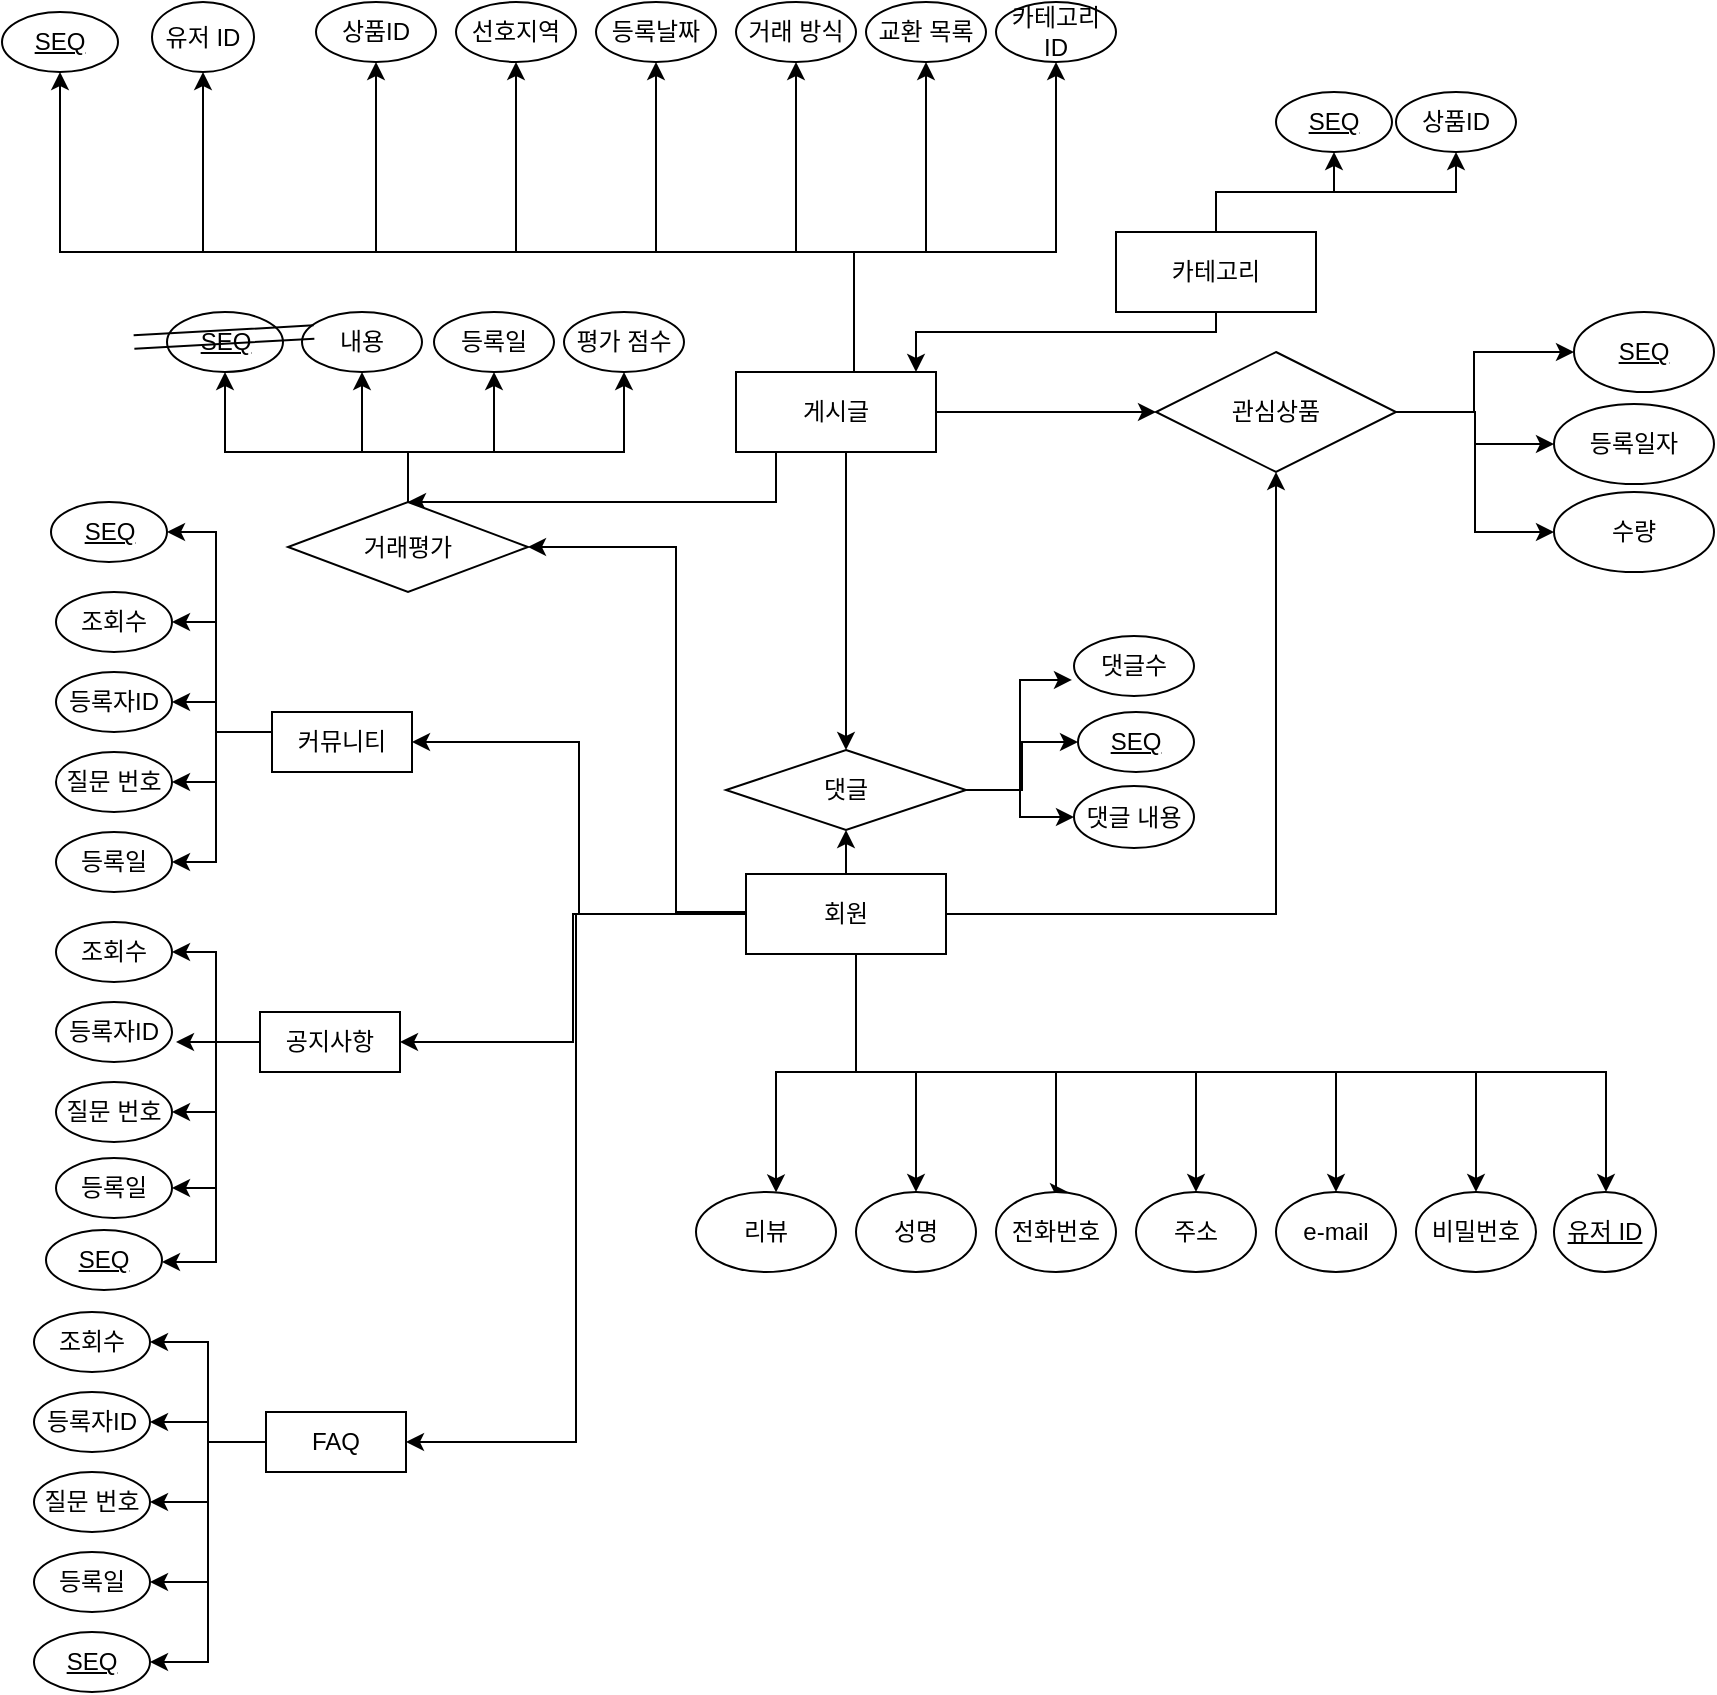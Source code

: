 <mxfile version="18.1.2" type="device"><diagram id="phJgaQzNt-c3V_tWWIej" name="Page-2"><mxGraphModel dx="1422" dy="729" grid="1" gridSize="10" guides="1" tooltips="1" connect="1" arrows="1" fold="1" page="1" pageScale="1" pageWidth="827" pageHeight="1169" math="0" shadow="0"><root><mxCell id="0"/><mxCell id="1" parent="0"/><mxCell id="5uIYKygNSsCIYDbgef5K-1" style="edgeStyle=orthogonalEdgeStyle;rounded=0;orthogonalLoop=1;jettySize=auto;html=1;entryX=0.5;entryY=0;entryDx=0;entryDy=0;" parent="1" source="5uIYKygNSsCIYDbgef5K-10" target="5uIYKygNSsCIYDbgef5K-55" edge="1"><mxGeometry relative="1" as="geometry"><Array as="points"><mxPoint x="881" y="630"/><mxPoint x="1121" y="630"/></Array></mxGeometry></mxCell><mxCell id="5uIYKygNSsCIYDbgef5K-2" style="edgeStyle=orthogonalEdgeStyle;rounded=0;orthogonalLoop=1;jettySize=auto;html=1;entryX=0.6;entryY=0;entryDx=0;entryDy=0;entryPerimeter=0;" parent="1" source="5uIYKygNSsCIYDbgef5K-10" target="5uIYKygNSsCIYDbgef5K-53" edge="1"><mxGeometry relative="1" as="geometry"><Array as="points"><mxPoint x="881" y="630"/><mxPoint x="981" y="630"/><mxPoint x="981" y="690"/></Array></mxGeometry></mxCell><mxCell id="5uIYKygNSsCIYDbgef5K-3" style="edgeStyle=orthogonalEdgeStyle;rounded=0;orthogonalLoop=1;jettySize=auto;html=1;" parent="1" source="5uIYKygNSsCIYDbgef5K-10" target="5uIYKygNSsCIYDbgef5K-54" edge="1"><mxGeometry relative="1" as="geometry"><Array as="points"><mxPoint x="881" y="630"/><mxPoint x="1051" y="630"/></Array></mxGeometry></mxCell><mxCell id="5uIYKygNSsCIYDbgef5K-4" style="edgeStyle=orthogonalEdgeStyle;rounded=0;orthogonalLoop=1;jettySize=auto;html=1;" parent="1" source="5uIYKygNSsCIYDbgef5K-10" target="5uIYKygNSsCIYDbgef5K-56" edge="1"><mxGeometry relative="1" as="geometry"><Array as="points"><mxPoint x="881" y="630"/><mxPoint x="911" y="630"/></Array></mxGeometry></mxCell><mxCell id="5uIYKygNSsCIYDbgef5K-5" style="edgeStyle=orthogonalEdgeStyle;rounded=0;orthogonalLoop=1;jettySize=auto;html=1;" parent="1" source="5uIYKygNSsCIYDbgef5K-10" edge="1"><mxGeometry relative="1" as="geometry"><Array as="points"><mxPoint x="881" y="630"/><mxPoint x="1256" y="630"/></Array><mxPoint x="1256" y="690" as="targetPoint"/></mxGeometry></mxCell><mxCell id="5uIYKygNSsCIYDbgef5K-6" style="edgeStyle=orthogonalEdgeStyle;rounded=0;orthogonalLoop=1;jettySize=auto;html=1;" parent="1" source="5uIYKygNSsCIYDbgef5K-10" target="5uIYKygNSsCIYDbgef5K-58" edge="1"><mxGeometry relative="1" as="geometry"><Array as="points"><mxPoint x="881" y="630"/><mxPoint x="841" y="630"/></Array></mxGeometry></mxCell><mxCell id="5uIYKygNSsCIYDbgef5K-7" style="edgeStyle=orthogonalEdgeStyle;rounded=0;orthogonalLoop=1;jettySize=auto;html=1;entryX=0.5;entryY=0;entryDx=0;entryDy=0;" parent="1" source="5uIYKygNSsCIYDbgef5K-10" target="5uIYKygNSsCIYDbgef5K-57" edge="1"><mxGeometry relative="1" as="geometry"><Array as="points"><mxPoint x="881" y="630"/><mxPoint x="1191" y="630"/></Array></mxGeometry></mxCell><mxCell id="5uIYKygNSsCIYDbgef5K-113" style="edgeStyle=orthogonalEdgeStyle;rounded=0;orthogonalLoop=1;jettySize=auto;html=1;" parent="1" source="5uIYKygNSsCIYDbgef5K-10" target="5uIYKygNSsCIYDbgef5K-22" edge="1"><mxGeometry relative="1" as="geometry"/></mxCell><mxCell id="5uIYKygNSsCIYDbgef5K-116" style="edgeStyle=orthogonalEdgeStyle;rounded=0;orthogonalLoop=1;jettySize=auto;html=1;entryX=1;entryY=0.5;entryDx=0;entryDy=0;" parent="1" source="5uIYKygNSsCIYDbgef5K-10" target="5uIYKygNSsCIYDbgef5K-77" edge="1"><mxGeometry relative="1" as="geometry"/></mxCell><mxCell id="5uIYKygNSsCIYDbgef5K-117" style="edgeStyle=orthogonalEdgeStyle;rounded=0;orthogonalLoop=1;jettySize=auto;html=1;entryX=1;entryY=0.5;entryDx=0;entryDy=0;" parent="1" source="5uIYKygNSsCIYDbgef5K-10" target="5uIYKygNSsCIYDbgef5K-46" edge="1"><mxGeometry relative="1" as="geometry"/></mxCell><mxCell id="5uIYKygNSsCIYDbgef5K-118" style="edgeStyle=orthogonalEdgeStyle;rounded=0;orthogonalLoop=1;jettySize=auto;html=1;entryX=1;entryY=0.5;entryDx=0;entryDy=0;" parent="1" source="5uIYKygNSsCIYDbgef5K-10" target="5uIYKygNSsCIYDbgef5K-52" edge="1"><mxGeometry relative="1" as="geometry"/></mxCell><mxCell id="5uIYKygNSsCIYDbgef5K-120" style="edgeStyle=orthogonalEdgeStyle;rounded=0;orthogonalLoop=1;jettySize=auto;html=1;entryX=1;entryY=0.5;entryDx=0;entryDy=0;" parent="1" source="5uIYKygNSsCIYDbgef5K-10" target="5uIYKygNSsCIYDbgef5K-119" edge="1"><mxGeometry relative="1" as="geometry"><Array as="points"><mxPoint x="791" y="550"/><mxPoint x="791" y="368"/></Array></mxGeometry></mxCell><mxCell id="5uIYKygNSsCIYDbgef5K-164" style="edgeStyle=orthogonalEdgeStyle;rounded=0;orthogonalLoop=1;jettySize=auto;html=1;entryX=0.5;entryY=1;entryDx=0;entryDy=0;" parent="1" source="5uIYKygNSsCIYDbgef5K-10" target="5uIYKygNSsCIYDbgef5K-40" edge="1"><mxGeometry relative="1" as="geometry"/></mxCell><mxCell id="5uIYKygNSsCIYDbgef5K-10" value="회원" style="whiteSpace=wrap;html=1;align=center;" parent="1" vertex="1"><mxGeometry x="826" y="531" width="100" height="40" as="geometry"/></mxCell><mxCell id="3jIVdP2V0RwiDcA3VmBO-7" style="edgeStyle=orthogonalEdgeStyle;rounded=0;orthogonalLoop=1;jettySize=auto;html=1;entryX=0;entryY=0.5;entryDx=0;entryDy=0;" edge="1" parent="1" source="5uIYKygNSsCIYDbgef5K-22" target="5uIYKygNSsCIYDbgef5K-99"><mxGeometry relative="1" as="geometry"/></mxCell><mxCell id="3jIVdP2V0RwiDcA3VmBO-8" style="edgeStyle=orthogonalEdgeStyle;rounded=0;orthogonalLoop=1;jettySize=auto;html=1;entryX=0;entryY=0.5;entryDx=0;entryDy=0;" edge="1" parent="1" source="5uIYKygNSsCIYDbgef5K-22" target="5uIYKygNSsCIYDbgef5K-70"><mxGeometry relative="1" as="geometry"/></mxCell><mxCell id="3jIVdP2V0RwiDcA3VmBO-12" style="edgeStyle=orthogonalEdgeStyle;rounded=0;orthogonalLoop=1;jettySize=auto;html=1;entryX=0;entryY=0.5;entryDx=0;entryDy=0;" edge="1" parent="1" source="5uIYKygNSsCIYDbgef5K-22" target="3jIVdP2V0RwiDcA3VmBO-11"><mxGeometry relative="1" as="geometry"><Array as="points"><mxPoint x="1190" y="300"/><mxPoint x="1190" y="270"/></Array></mxGeometry></mxCell><mxCell id="5uIYKygNSsCIYDbgef5K-22" value="관심상품" style="shape=rhombus;perimeter=rhombusPerimeter;whiteSpace=wrap;html=1;align=center;" parent="1" vertex="1"><mxGeometry x="1031" y="270" width="120" height="60" as="geometry"/></mxCell><mxCell id="5uIYKygNSsCIYDbgef5K-23" style="edgeStyle=orthogonalEdgeStyle;rounded=0;orthogonalLoop=1;jettySize=auto;html=1;entryX=0.5;entryY=1;entryDx=0;entryDy=0;" parent="1" source="5uIYKygNSsCIYDbgef5K-32" target="5uIYKygNSsCIYDbgef5K-95" edge="1"><mxGeometry relative="1" as="geometry"><mxPoint x="641" y="170" as="targetPoint"/><Array as="points"><mxPoint x="880" y="220"/><mxPoint x="641" y="220"/></Array></mxGeometry></mxCell><mxCell id="5uIYKygNSsCIYDbgef5K-24" style="edgeStyle=orthogonalEdgeStyle;rounded=0;orthogonalLoop=1;jettySize=auto;html=1;entryX=0.5;entryY=1;entryDx=0;entryDy=0;" parent="1" source="5uIYKygNSsCIYDbgef5K-32" target="5uIYKygNSsCIYDbgef5K-64" edge="1"><mxGeometry relative="1" as="geometry"><Array as="points"><mxPoint x="880" y="220"/><mxPoint x="711" y="220"/></Array></mxGeometry></mxCell><mxCell id="5uIYKygNSsCIYDbgef5K-25" style="edgeStyle=orthogonalEdgeStyle;rounded=0;orthogonalLoop=1;jettySize=auto;html=1;entryX=0.5;entryY=1;entryDx=0;entryDy=0;" parent="1" source="5uIYKygNSsCIYDbgef5K-32" target="5uIYKygNSsCIYDbgef5K-65" edge="1"><mxGeometry relative="1" as="geometry"><Array as="points"><mxPoint x="880" y="220"/><mxPoint x="781" y="220"/></Array></mxGeometry></mxCell><mxCell id="5uIYKygNSsCIYDbgef5K-26" style="edgeStyle=orthogonalEdgeStyle;rounded=0;orthogonalLoop=1;jettySize=auto;html=1;entryX=0.5;entryY=1;entryDx=0;entryDy=0;" parent="1" source="5uIYKygNSsCIYDbgef5K-32" target="5uIYKygNSsCIYDbgef5K-66" edge="1"><mxGeometry relative="1" as="geometry"><Array as="points"><mxPoint x="880" y="220"/><mxPoint x="851" y="220"/></Array></mxGeometry></mxCell><mxCell id="5uIYKygNSsCIYDbgef5K-27" style="edgeStyle=orthogonalEdgeStyle;rounded=0;orthogonalLoop=1;jettySize=auto;html=1;entryX=0.5;entryY=1;entryDx=0;entryDy=0;" parent="1" source="5uIYKygNSsCIYDbgef5K-32" target="5uIYKygNSsCIYDbgef5K-67" edge="1"><mxGeometry relative="1" as="geometry"><Array as="points"><mxPoint x="880" y="220"/><mxPoint x="916" y="220"/></Array></mxGeometry></mxCell><mxCell id="5uIYKygNSsCIYDbgef5K-28" style="edgeStyle=orthogonalEdgeStyle;rounded=0;orthogonalLoop=1;jettySize=auto;html=1;entryX=0.5;entryY=1;entryDx=0;entryDy=0;" parent="1" source="5uIYKygNSsCIYDbgef5K-32" target="5uIYKygNSsCIYDbgef5K-68" edge="1"><mxGeometry relative="1" as="geometry"><Array as="points"><mxPoint x="880" y="220"/><mxPoint x="981" y="220"/></Array></mxGeometry></mxCell><mxCell id="5uIYKygNSsCIYDbgef5K-30" style="edgeStyle=orthogonalEdgeStyle;rounded=0;orthogonalLoop=1;jettySize=auto;html=1;entryX=0;entryY=0.5;entryDx=0;entryDy=0;" parent="1" source="5uIYKygNSsCIYDbgef5K-32" target="5uIYKygNSsCIYDbgef5K-22" edge="1"><mxGeometry relative="1" as="geometry"/></mxCell><mxCell id="5uIYKygNSsCIYDbgef5K-31" style="edgeStyle=orthogonalEdgeStyle;rounded=0;orthogonalLoop=1;jettySize=auto;html=1;entryX=0.5;entryY=1;entryDx=0;entryDy=0;" parent="1" source="5uIYKygNSsCIYDbgef5K-32" target="5uIYKygNSsCIYDbgef5K-94" edge="1"><mxGeometry relative="1" as="geometry"><Array as="points"><mxPoint x="880" y="220"/><mxPoint x="483" y="220"/></Array></mxGeometry></mxCell><mxCell id="5uIYKygNSsCIYDbgef5K-132" style="edgeStyle=orthogonalEdgeStyle;rounded=0;orthogonalLoop=1;jettySize=auto;html=1;entryX=0.5;entryY=0;entryDx=0;entryDy=0;" parent="1" source="5uIYKygNSsCIYDbgef5K-32" target="5uIYKygNSsCIYDbgef5K-119" edge="1"><mxGeometry relative="1" as="geometry"><Array as="points"><mxPoint x="841" y="345"/></Array></mxGeometry></mxCell><mxCell id="5uIYKygNSsCIYDbgef5K-140" style="edgeStyle=orthogonalEdgeStyle;rounded=0;orthogonalLoop=1;jettySize=auto;html=1;" parent="1" source="5uIYKygNSsCIYDbgef5K-32" target="5uIYKygNSsCIYDbgef5K-40" edge="1"><mxGeometry relative="1" as="geometry"><Array as="points"><mxPoint x="876" y="360"/><mxPoint x="876" y="360"/></Array></mxGeometry></mxCell><mxCell id="5uIYKygNSsCIYDbgef5K-158" style="edgeStyle=orthogonalEdgeStyle;rounded=0;orthogonalLoop=1;jettySize=auto;html=1;entryX=0.5;entryY=1;entryDx=0;entryDy=0;" parent="1" source="5uIYKygNSsCIYDbgef5K-32" target="5uIYKygNSsCIYDbgef5K-157" edge="1"><mxGeometry relative="1" as="geometry"><Array as="points"><mxPoint x="880" y="220"/><mxPoint x="555" y="220"/></Array></mxGeometry></mxCell><mxCell id="5uIYKygNSsCIYDbgef5K-32" value="게시글" style="whiteSpace=wrap;html=1;align=center;" parent="1" vertex="1"><mxGeometry x="821" y="280" width="100" height="40" as="geometry"/></mxCell><mxCell id="5uIYKygNSsCIYDbgef5K-33" value="댓글 내용" style="ellipse;whiteSpace=wrap;html=1;align=center;" parent="1" vertex="1"><mxGeometry x="990" y="487" width="60" height="31" as="geometry"/></mxCell><mxCell id="3jIVdP2V0RwiDcA3VmBO-3" style="edgeStyle=orthogonalEdgeStyle;rounded=0;orthogonalLoop=1;jettySize=auto;html=1;entryX=-0.017;entryY=0.733;entryDx=0;entryDy=0;entryPerimeter=0;" edge="1" parent="1" source="5uIYKygNSsCIYDbgef5K-40" target="5uIYKygNSsCIYDbgef5K-104"><mxGeometry relative="1" as="geometry"/></mxCell><mxCell id="3jIVdP2V0RwiDcA3VmBO-5" style="edgeStyle=orthogonalEdgeStyle;rounded=0;orthogonalLoop=1;jettySize=auto;html=1;entryX=0;entryY=0.5;entryDx=0;entryDy=0;" edge="1" parent="1" source="5uIYKygNSsCIYDbgef5K-40" target="5uIYKygNSsCIYDbgef5K-33"><mxGeometry relative="1" as="geometry"/></mxCell><mxCell id="3jIVdP2V0RwiDcA3VmBO-10" style="edgeStyle=orthogonalEdgeStyle;rounded=0;orthogonalLoop=1;jettySize=auto;html=1;entryX=0;entryY=0.5;entryDx=0;entryDy=0;" edge="1" parent="1" source="5uIYKygNSsCIYDbgef5K-40" target="3jIVdP2V0RwiDcA3VmBO-9"><mxGeometry relative="1" as="geometry"/></mxCell><mxCell id="5uIYKygNSsCIYDbgef5K-40" value="댓글" style="shape=rhombus;perimeter=rhombusPerimeter;whiteSpace=wrap;html=1;align=center;" parent="1" vertex="1"><mxGeometry x="816" y="469" width="120" height="40" as="geometry"/></mxCell><mxCell id="5uIYKygNSsCIYDbgef5K-41" style="edgeStyle=orthogonalEdgeStyle;rounded=0;orthogonalLoop=1;jettySize=auto;html=1;entryX=1;entryY=0.5;entryDx=0;entryDy=0;" parent="1" source="5uIYKygNSsCIYDbgef5K-46" target="5uIYKygNSsCIYDbgef5K-86" edge="1"><mxGeometry relative="1" as="geometry"/></mxCell><mxCell id="5uIYKygNSsCIYDbgef5K-42" style="edgeStyle=orthogonalEdgeStyle;rounded=0;orthogonalLoop=1;jettySize=auto;html=1;" parent="1" source="5uIYKygNSsCIYDbgef5K-46" edge="1"><mxGeometry relative="1" as="geometry"><mxPoint x="541" y="615" as="targetPoint"/></mxGeometry></mxCell><mxCell id="5uIYKygNSsCIYDbgef5K-43" style="edgeStyle=orthogonalEdgeStyle;rounded=0;orthogonalLoop=1;jettySize=auto;html=1;entryX=1;entryY=0.5;entryDx=0;entryDy=0;" parent="1" source="5uIYKygNSsCIYDbgef5K-46" target="5uIYKygNSsCIYDbgef5K-88" edge="1"><mxGeometry relative="1" as="geometry"/></mxCell><mxCell id="5uIYKygNSsCIYDbgef5K-44" style="edgeStyle=orthogonalEdgeStyle;rounded=0;orthogonalLoop=1;jettySize=auto;html=1;entryX=1;entryY=0.5;entryDx=0;entryDy=0;" parent="1" source="5uIYKygNSsCIYDbgef5K-46" target="5uIYKygNSsCIYDbgef5K-89" edge="1"><mxGeometry relative="1" as="geometry"/></mxCell><mxCell id="5uIYKygNSsCIYDbgef5K-45" style="edgeStyle=orthogonalEdgeStyle;rounded=0;orthogonalLoop=1;jettySize=auto;html=1;entryX=1;entryY=0.5;entryDx=0;entryDy=0;" parent="1" source="5uIYKygNSsCIYDbgef5K-46" edge="1"><mxGeometry relative="1" as="geometry"><Array as="points"><mxPoint x="561" y="615"/><mxPoint x="561" y="725"/></Array><mxPoint x="534" y="725" as="targetPoint"/></mxGeometry></mxCell><mxCell id="5uIYKygNSsCIYDbgef5K-46" value="공지사항" style="whiteSpace=wrap;html=1;align=center;" parent="1" vertex="1"><mxGeometry x="583" y="600" width="70" height="30" as="geometry"/></mxCell><mxCell id="5uIYKygNSsCIYDbgef5K-47" style="edgeStyle=orthogonalEdgeStyle;rounded=0;orthogonalLoop=1;jettySize=auto;html=1;entryX=1;entryY=0.5;entryDx=0;entryDy=0;" parent="1" source="5uIYKygNSsCIYDbgef5K-52" target="5uIYKygNSsCIYDbgef5K-92" edge="1"><mxGeometry relative="1" as="geometry"/></mxCell><mxCell id="5uIYKygNSsCIYDbgef5K-48" style="edgeStyle=orthogonalEdgeStyle;rounded=0;orthogonalLoop=1;jettySize=auto;html=1;entryX=1;entryY=0.5;entryDx=0;entryDy=0;" parent="1" source="5uIYKygNSsCIYDbgef5K-52" target="5uIYKygNSsCIYDbgef5K-93" edge="1"><mxGeometry relative="1" as="geometry"><Array as="points"><mxPoint x="557" y="815"/><mxPoint x="557" y="885"/></Array></mxGeometry></mxCell><mxCell id="5uIYKygNSsCIYDbgef5K-49" style="edgeStyle=orthogonalEdgeStyle;rounded=0;orthogonalLoop=1;jettySize=auto;html=1;entryX=1;entryY=0.5;entryDx=0;entryDy=0;" parent="1" source="5uIYKygNSsCIYDbgef5K-52" target="5uIYKygNSsCIYDbgef5K-90" edge="1"><mxGeometry relative="1" as="geometry"/></mxCell><mxCell id="5uIYKygNSsCIYDbgef5K-50" style="edgeStyle=orthogonalEdgeStyle;rounded=0;orthogonalLoop=1;jettySize=auto;html=1;entryX=1;entryY=0.5;entryDx=0;entryDy=0;" parent="1" source="5uIYKygNSsCIYDbgef5K-52" target="5uIYKygNSsCIYDbgef5K-91" edge="1"><mxGeometry relative="1" as="geometry"/></mxCell><mxCell id="3jIVdP2V0RwiDcA3VmBO-16" style="edgeStyle=orthogonalEdgeStyle;rounded=0;orthogonalLoop=1;jettySize=auto;html=1;entryX=1;entryY=0.5;entryDx=0;entryDy=0;" edge="1" parent="1" source="5uIYKygNSsCIYDbgef5K-52" target="3jIVdP2V0RwiDcA3VmBO-15"><mxGeometry relative="1" as="geometry"/></mxCell><mxCell id="5uIYKygNSsCIYDbgef5K-52" value="FAQ" style="whiteSpace=wrap;html=1;align=center;" parent="1" vertex="1"><mxGeometry x="586" y="800" width="70" height="30" as="geometry"/></mxCell><mxCell id="5uIYKygNSsCIYDbgef5K-53" value="전화번호" style="ellipse;whiteSpace=wrap;html=1;align=center;" parent="1" vertex="1"><mxGeometry x="951" y="690" width="60" height="40" as="geometry"/></mxCell><mxCell id="5uIYKygNSsCIYDbgef5K-54" value="주소" style="ellipse;whiteSpace=wrap;html=1;align=center;" parent="1" vertex="1"><mxGeometry x="1021" y="690" width="60" height="40" as="geometry"/></mxCell><mxCell id="5uIYKygNSsCIYDbgef5K-55" value="e-mail" style="ellipse;whiteSpace=wrap;html=1;align=center;" parent="1" vertex="1"><mxGeometry x="1091" y="690" width="60" height="40" as="geometry"/></mxCell><mxCell id="5uIYKygNSsCIYDbgef5K-56" value="성명" style="ellipse;whiteSpace=wrap;html=1;align=center;" parent="1" vertex="1"><mxGeometry x="881" y="690" width="60" height="40" as="geometry"/></mxCell><mxCell id="5uIYKygNSsCIYDbgef5K-57" value="비밀번호" style="ellipse;whiteSpace=wrap;html=1;align=center;" parent="1" vertex="1"><mxGeometry x="1161" y="690" width="60" height="40" as="geometry"/></mxCell><mxCell id="5uIYKygNSsCIYDbgef5K-58" value="리뷰" style="ellipse;whiteSpace=wrap;html=1;align=center;" parent="1" vertex="1"><mxGeometry x="801" y="690" width="70" height="40" as="geometry"/></mxCell><mxCell id="5uIYKygNSsCIYDbgef5K-64" value="선호지역" style="ellipse;whiteSpace=wrap;html=1;align=center;" parent="1" vertex="1"><mxGeometry x="681" y="95" width="60" height="30" as="geometry"/></mxCell><mxCell id="5uIYKygNSsCIYDbgef5K-65" value="등록날짜" style="ellipse;whiteSpace=wrap;html=1;align=center;" parent="1" vertex="1"><mxGeometry x="751" y="95" width="60" height="30" as="geometry"/></mxCell><mxCell id="5uIYKygNSsCIYDbgef5K-66" value="거래 방식" style="ellipse;whiteSpace=wrap;html=1;align=center;" parent="1" vertex="1"><mxGeometry x="821" y="95" width="60" height="30" as="geometry"/></mxCell><mxCell id="5uIYKygNSsCIYDbgef5K-67" value="교환 목록" style="ellipse;whiteSpace=wrap;html=1;align=center;" parent="1" vertex="1"><mxGeometry x="886" y="95" width="60" height="30" as="geometry"/></mxCell><mxCell id="5uIYKygNSsCIYDbgef5K-68" value="카테고리 ID" style="ellipse;whiteSpace=wrap;html=1;align=center;" parent="1" vertex="1"><mxGeometry x="951" y="95" width="60" height="30" as="geometry"/></mxCell><mxCell id="5uIYKygNSsCIYDbgef5K-70" value="수량" style="ellipse;whiteSpace=wrap;html=1;align=center;" parent="1" vertex="1"><mxGeometry x="1230" y="340" width="80" height="40" as="geometry"/></mxCell><mxCell id="5uIYKygNSsCIYDbgef5K-72" style="edgeStyle=orthogonalEdgeStyle;rounded=0;orthogonalLoop=1;jettySize=auto;html=1;entryX=1;entryY=0.5;entryDx=0;entryDy=0;" parent="1" source="5uIYKygNSsCIYDbgef5K-77" target="5uIYKygNSsCIYDbgef5K-82" edge="1"><mxGeometry relative="1" as="geometry"><Array as="points"><mxPoint x="561" y="460"/><mxPoint x="561" y="405"/></Array></mxGeometry></mxCell><mxCell id="5uIYKygNSsCIYDbgef5K-73" style="edgeStyle=orthogonalEdgeStyle;rounded=0;orthogonalLoop=1;jettySize=auto;html=1;entryX=1;entryY=0.5;entryDx=0;entryDy=0;" parent="1" source="5uIYKygNSsCIYDbgef5K-77" target="5uIYKygNSsCIYDbgef5K-83" edge="1"><mxGeometry relative="1" as="geometry"><Array as="points"><mxPoint x="561" y="460"/><mxPoint x="561" y="445"/></Array></mxGeometry></mxCell><mxCell id="5uIYKygNSsCIYDbgef5K-74" style="edgeStyle=orthogonalEdgeStyle;rounded=0;orthogonalLoop=1;jettySize=auto;html=1;entryX=1;entryY=0.5;entryDx=0;entryDy=0;" parent="1" source="5uIYKygNSsCIYDbgef5K-77" target="5uIYKygNSsCIYDbgef5K-84" edge="1"><mxGeometry relative="1" as="geometry"><Array as="points"><mxPoint x="561" y="460"/><mxPoint x="561" y="485"/></Array></mxGeometry></mxCell><mxCell id="5uIYKygNSsCIYDbgef5K-75" style="edgeStyle=orthogonalEdgeStyle;rounded=0;orthogonalLoop=1;jettySize=auto;html=1;entryX=1;entryY=0.5;entryDx=0;entryDy=0;" parent="1" source="5uIYKygNSsCIYDbgef5K-77" target="5uIYKygNSsCIYDbgef5K-85" edge="1"><mxGeometry relative="1" as="geometry"><Array as="points"><mxPoint x="561" y="460"/><mxPoint x="561" y="525"/></Array></mxGeometry></mxCell><mxCell id="5uIYKygNSsCIYDbgef5K-76" style="edgeStyle=orthogonalEdgeStyle;rounded=0;orthogonalLoop=1;jettySize=auto;html=1;entryX=1;entryY=0.5;entryDx=0;entryDy=0;" parent="1" source="5uIYKygNSsCIYDbgef5K-77" edge="1"><mxGeometry relative="1" as="geometry"><Array as="points"><mxPoint x="561" y="460"/><mxPoint x="561" y="360"/></Array><mxPoint x="536.5" y="360" as="targetPoint"/></mxGeometry></mxCell><mxCell id="5uIYKygNSsCIYDbgef5K-77" value="커뮤니티" style="whiteSpace=wrap;html=1;align=center;" parent="1" vertex="1"><mxGeometry x="589" y="450" width="70" height="30" as="geometry"/></mxCell><mxCell id="5uIYKygNSsCIYDbgef5K-82" value="조회수" style="ellipse;whiteSpace=wrap;html=1;align=center;" parent="1" vertex="1"><mxGeometry x="481" y="390" width="58" height="30" as="geometry"/></mxCell><mxCell id="5uIYKygNSsCIYDbgef5K-83" value="등록자ID" style="ellipse;whiteSpace=wrap;html=1;align=center;" parent="1" vertex="1"><mxGeometry x="481" y="430" width="58" height="30" as="geometry"/></mxCell><mxCell id="5uIYKygNSsCIYDbgef5K-84" value="질문 번호" style="ellipse;whiteSpace=wrap;html=1;align=center;" parent="1" vertex="1"><mxGeometry x="481" y="470" width="58" height="30" as="geometry"/></mxCell><mxCell id="5uIYKygNSsCIYDbgef5K-85" value="등록일" style="ellipse;whiteSpace=wrap;html=1;align=center;" parent="1" vertex="1"><mxGeometry x="481" y="510" width="58" height="30" as="geometry"/></mxCell><mxCell id="5uIYKygNSsCIYDbgef5K-86" value="조회수" style="ellipse;whiteSpace=wrap;html=1;align=center;" parent="1" vertex="1"><mxGeometry x="481" y="555" width="58" height="30" as="geometry"/></mxCell><mxCell id="5uIYKygNSsCIYDbgef5K-87" value="등록자ID" style="ellipse;whiteSpace=wrap;html=1;align=center;" parent="1" vertex="1"><mxGeometry x="481" y="595" width="58" height="30" as="geometry"/></mxCell><mxCell id="5uIYKygNSsCIYDbgef5K-88" value="질문 번호" style="ellipse;whiteSpace=wrap;html=1;align=center;" parent="1" vertex="1"><mxGeometry x="481" y="635" width="58" height="30" as="geometry"/></mxCell><mxCell id="5uIYKygNSsCIYDbgef5K-89" value="등록일" style="ellipse;whiteSpace=wrap;html=1;align=center;" parent="1" vertex="1"><mxGeometry x="481" y="673" width="58" height="30" as="geometry"/></mxCell><mxCell id="5uIYKygNSsCIYDbgef5K-90" value="조회수" style="ellipse;whiteSpace=wrap;html=1;align=center;" parent="1" vertex="1"><mxGeometry x="470" y="750" width="58" height="30" as="geometry"/></mxCell><mxCell id="5uIYKygNSsCIYDbgef5K-91" value="등록자ID" style="ellipse;whiteSpace=wrap;html=1;align=center;" parent="1" vertex="1"><mxGeometry x="470" y="790" width="58" height="30" as="geometry"/></mxCell><mxCell id="5uIYKygNSsCIYDbgef5K-92" value="질문 번호" style="ellipse;whiteSpace=wrap;html=1;align=center;" parent="1" vertex="1"><mxGeometry x="470" y="830" width="58" height="30" as="geometry"/></mxCell><mxCell id="5uIYKygNSsCIYDbgef5K-93" value="등록일" style="ellipse;whiteSpace=wrap;html=1;align=center;" parent="1" vertex="1"><mxGeometry x="470" y="870" width="58" height="30" as="geometry"/></mxCell><mxCell id="5uIYKygNSsCIYDbgef5K-94" value="SEQ" style="ellipse;whiteSpace=wrap;html=1;align=center;fontStyle=4;" parent="1" vertex="1"><mxGeometry x="454" y="100" width="58" height="30" as="geometry"/></mxCell><mxCell id="5uIYKygNSsCIYDbgef5K-95" value="상품ID" style="ellipse;whiteSpace=wrap;html=1;align=center;" parent="1" vertex="1"><mxGeometry x="611" y="95" width="60" height="30" as="geometry"/></mxCell><mxCell id="5uIYKygNSsCIYDbgef5K-99" value="등록일자" style="ellipse;whiteSpace=wrap;html=1;align=center;" parent="1" vertex="1"><mxGeometry x="1230" y="296" width="80" height="40" as="geometry"/></mxCell><mxCell id="5uIYKygNSsCIYDbgef5K-104" value="댓글수" style="ellipse;whiteSpace=wrap;html=1;align=center;" parent="1" vertex="1"><mxGeometry x="990" y="412" width="60" height="30" as="geometry"/></mxCell><mxCell id="5uIYKygNSsCIYDbgef5K-135" style="edgeStyle=orthogonalEdgeStyle;rounded=0;orthogonalLoop=1;jettySize=auto;html=1;entryX=0.5;entryY=1;entryDx=0;entryDy=0;" parent="1" source="5uIYKygNSsCIYDbgef5K-119" target="5uIYKygNSsCIYDbgef5K-128" edge="1"><mxGeometry relative="1" as="geometry"><Array as="points"><mxPoint x="657" y="320"/><mxPoint x="634" y="320"/></Array></mxGeometry></mxCell><mxCell id="5uIYKygNSsCIYDbgef5K-136" style="edgeStyle=orthogonalEdgeStyle;rounded=0;orthogonalLoop=1;jettySize=auto;html=1;entryX=0.5;entryY=1;entryDx=0;entryDy=0;" parent="1" source="5uIYKygNSsCIYDbgef5K-119" target="5uIYKygNSsCIYDbgef5K-130" edge="1"><mxGeometry relative="1" as="geometry"><Array as="points"><mxPoint x="657" y="320"/><mxPoint x="700" y="320"/></Array></mxGeometry></mxCell><mxCell id="5uIYKygNSsCIYDbgef5K-137" style="edgeStyle=orthogonalEdgeStyle;rounded=0;orthogonalLoop=1;jettySize=auto;html=1;entryX=0.5;entryY=1;entryDx=0;entryDy=0;" parent="1" source="5uIYKygNSsCIYDbgef5K-119" target="5uIYKygNSsCIYDbgef5K-131" edge="1"><mxGeometry relative="1" as="geometry"><Array as="points"><mxPoint x="657" y="320"/><mxPoint x="765" y="320"/></Array></mxGeometry></mxCell><mxCell id="5uIYKygNSsCIYDbgef5K-153" style="edgeStyle=orthogonalEdgeStyle;rounded=0;orthogonalLoop=1;jettySize=auto;html=1;entryX=0.5;entryY=1;entryDx=0;entryDy=0;" parent="1" source="5uIYKygNSsCIYDbgef5K-119" target="5uIYKygNSsCIYDbgef5K-152" edge="1"><mxGeometry relative="1" as="geometry"><Array as="points"><mxPoint x="657" y="320"/><mxPoint x="566" y="320"/></Array></mxGeometry></mxCell><mxCell id="5uIYKygNSsCIYDbgef5K-119" value="거래평가" style="shape=rhombus;perimeter=rhombusPerimeter;whiteSpace=wrap;html=1;align=center;" parent="1" vertex="1"><mxGeometry x="597" y="345" width="120" height="45" as="geometry"/></mxCell><mxCell id="5uIYKygNSsCIYDbgef5K-128" value="내용" style="ellipse;whiteSpace=wrap;html=1;align=center;" parent="1" vertex="1"><mxGeometry x="604" y="250" width="60" height="30" as="geometry"/></mxCell><mxCell id="5uIYKygNSsCIYDbgef5K-130" value="등록일" style="ellipse;whiteSpace=wrap;html=1;align=center;" parent="1" vertex="1"><mxGeometry x="670" y="250" width="60" height="30" as="geometry"/></mxCell><mxCell id="5uIYKygNSsCIYDbgef5K-131" value="평가 점수" style="ellipse;whiteSpace=wrap;html=1;align=center;" parent="1" vertex="1"><mxGeometry x="735" y="250" width="60" height="30" as="geometry"/></mxCell><mxCell id="5uIYKygNSsCIYDbgef5K-148" style="edgeStyle=orthogonalEdgeStyle;rounded=0;orthogonalLoop=1;jettySize=auto;html=1;entryX=0.5;entryY=1;entryDx=0;entryDy=0;" parent="1" source="5uIYKygNSsCIYDbgef5K-144" target="5uIYKygNSsCIYDbgef5K-145" edge="1"><mxGeometry relative="1" as="geometry"/></mxCell><mxCell id="5uIYKygNSsCIYDbgef5K-149" style="edgeStyle=orthogonalEdgeStyle;rounded=0;orthogonalLoop=1;jettySize=auto;html=1;exitX=0.5;exitY=0;exitDx=0;exitDy=0;" parent="1" source="5uIYKygNSsCIYDbgef5K-144" target="5uIYKygNSsCIYDbgef5K-146" edge="1"><mxGeometry relative="1" as="geometry"><Array as="points"><mxPoint x="1061" y="190"/><mxPoint x="1181" y="190"/></Array></mxGeometry></mxCell><mxCell id="5uIYKygNSsCIYDbgef5K-151" style="edgeStyle=orthogonalEdgeStyle;rounded=0;orthogonalLoop=1;jettySize=auto;html=1;" parent="1" source="5uIYKygNSsCIYDbgef5K-144" target="5uIYKygNSsCIYDbgef5K-32" edge="1"><mxGeometry relative="1" as="geometry"><Array as="points"><mxPoint x="1061" y="260"/><mxPoint x="911" y="260"/></Array></mxGeometry></mxCell><mxCell id="5uIYKygNSsCIYDbgef5K-144" value="카테고리" style="whiteSpace=wrap;html=1;align=center;" parent="1" vertex="1"><mxGeometry x="1011" y="210" width="100" height="40" as="geometry"/></mxCell><mxCell id="5uIYKygNSsCIYDbgef5K-145" value="SEQ" style="ellipse;whiteSpace=wrap;html=1;align=center;fontStyle=4;" parent="1" vertex="1"><mxGeometry x="1091" y="140" width="58" height="30" as="geometry"/></mxCell><mxCell id="5uIYKygNSsCIYDbgef5K-146" value="상품ID" style="ellipse;whiteSpace=wrap;html=1;align=center;" parent="1" vertex="1"><mxGeometry x="1151" y="140" width="60" height="30" as="geometry"/></mxCell><mxCell id="5uIYKygNSsCIYDbgef5K-152" value="SEQ" style="ellipse;whiteSpace=wrap;html=1;align=center;fontStyle=4;" parent="1" vertex="1"><mxGeometry x="536.5" y="250" width="58" height="30" as="geometry"/></mxCell><mxCell id="5uIYKygNSsCIYDbgef5K-155" value="" style="shape=link;html=1;rounded=0;entryX=0;entryY=0.5;entryDx=0;entryDy=0;width=-6.667;exitX=1;exitY=0.5;exitDx=0;exitDy=0;" parent="1" target="5uIYKygNSsCIYDbgef5K-127" edge="1"><mxGeometry relative="1" as="geometry"><mxPoint x="520" y="265" as="sourcePoint"/><mxPoint x="610" y="260" as="targetPoint"/></mxGeometry></mxCell><mxCell id="5uIYKygNSsCIYDbgef5K-157" value="유저 ID" style="ellipse;whiteSpace=wrap;html=1;align=center;" parent="1" vertex="1"><mxGeometry x="529" y="95" width="51" height="35" as="geometry"/></mxCell><mxCell id="3jIVdP2V0RwiDcA3VmBO-2" value="유저 ID" style="ellipse;whiteSpace=wrap;html=1;align=center;fontStyle=4;" vertex="1" parent="1"><mxGeometry x="1230" y="690" width="51" height="40" as="geometry"/></mxCell><mxCell id="3jIVdP2V0RwiDcA3VmBO-9" value="SEQ" style="ellipse;whiteSpace=wrap;html=1;align=center;fontStyle=4;" vertex="1" parent="1"><mxGeometry x="992" y="450" width="58" height="30" as="geometry"/></mxCell><mxCell id="3jIVdP2V0RwiDcA3VmBO-11" value="SEQ" style="ellipse;whiteSpace=wrap;html=1;align=center;fontStyle=4;" vertex="1" parent="1"><mxGeometry x="1240" y="250" width="70" height="40" as="geometry"/></mxCell><mxCell id="3jIVdP2V0RwiDcA3VmBO-13" value="SEQ" style="ellipse;whiteSpace=wrap;html=1;align=center;fontStyle=4;" vertex="1" parent="1"><mxGeometry x="478.5" y="345" width="58" height="30" as="geometry"/></mxCell><mxCell id="3jIVdP2V0RwiDcA3VmBO-14" value="SEQ" style="ellipse;whiteSpace=wrap;html=1;align=center;fontStyle=4;" vertex="1" parent="1"><mxGeometry x="476" y="709" width="58" height="30" as="geometry"/></mxCell><mxCell id="3jIVdP2V0RwiDcA3VmBO-15" value="SEQ" style="ellipse;whiteSpace=wrap;html=1;align=center;fontStyle=4;" vertex="1" parent="1"><mxGeometry x="470" y="910" width="58" height="30" as="geometry"/></mxCell></root></mxGraphModel></diagram></mxfile>